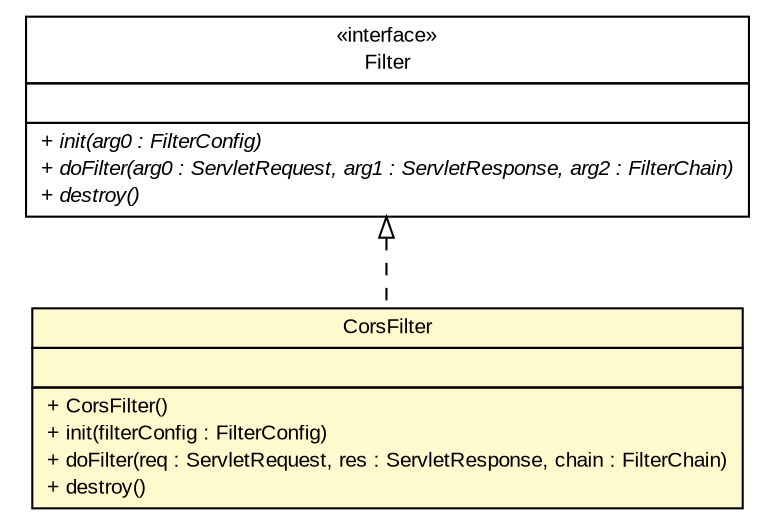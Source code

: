 #!/usr/local/bin/dot
#
# Class diagram 
# Generated by UMLGraph version R5_6 (http://www.umlgraph.org/)
#

digraph G {
	edge [fontname="arial",fontsize=10,labelfontname="arial",labelfontsize=10];
	node [fontname="arial",fontsize=10,shape=plaintext];
	nodesep=0.25;
	ranksep=0.5;
	// br.gov.to.sefaz.seg.filter.CorsFilter
	c343383 [label=<<table title="br.gov.to.sefaz.seg.filter.CorsFilter" border="0" cellborder="1" cellspacing="0" cellpadding="2" port="p" bgcolor="lemonChiffon" href="./CorsFilter.html">
		<tr><td><table border="0" cellspacing="0" cellpadding="1">
<tr><td align="center" balign="center"> CorsFilter </td></tr>
		</table></td></tr>
		<tr><td><table border="0" cellspacing="0" cellpadding="1">
<tr><td align="left" balign="left">  </td></tr>
		</table></td></tr>
		<tr><td><table border="0" cellspacing="0" cellpadding="1">
<tr><td align="left" balign="left"> + CorsFilter() </td></tr>
<tr><td align="left" balign="left"> + init(filterConfig : FilterConfig) </td></tr>
<tr><td align="left" balign="left"> + doFilter(req : ServletRequest, res : ServletResponse, chain : FilterChain) </td></tr>
<tr><td align="left" balign="left"> + destroy() </td></tr>
		</table></td></tr>
		</table>>, URL="./CorsFilter.html", fontname="arial", fontcolor="black", fontsize=10.0];
	//br.gov.to.sefaz.seg.filter.CorsFilter implements javax.servlet.Filter
	c343432:p -> c343383:p [dir=back,arrowtail=empty,style=dashed];
	// javax.servlet.Filter
	c343432 [label=<<table title="javax.servlet.Filter" border="0" cellborder="1" cellspacing="0" cellpadding="2" port="p" href="http://java.sun.com/j2se/1.4.2/docs/api/javax/servlet/Filter.html">
		<tr><td><table border="0" cellspacing="0" cellpadding="1">
<tr><td align="center" balign="center"> &#171;interface&#187; </td></tr>
<tr><td align="center" balign="center"> Filter </td></tr>
		</table></td></tr>
		<tr><td><table border="0" cellspacing="0" cellpadding="1">
<tr><td align="left" balign="left">  </td></tr>
		</table></td></tr>
		<tr><td><table border="0" cellspacing="0" cellpadding="1">
<tr><td align="left" balign="left"><font face="arial italic" point-size="10.0"> + init(arg0 : FilterConfig) </font></td></tr>
<tr><td align="left" balign="left"><font face="arial italic" point-size="10.0"> + doFilter(arg0 : ServletRequest, arg1 : ServletResponse, arg2 : FilterChain) </font></td></tr>
<tr><td align="left" balign="left"><font face="arial italic" point-size="10.0"> + destroy() </font></td></tr>
		</table></td></tr>
		</table>>, URL="http://java.sun.com/j2se/1.4.2/docs/api/javax/servlet/Filter.html", fontname="arial", fontcolor="black", fontsize=10.0];
}

